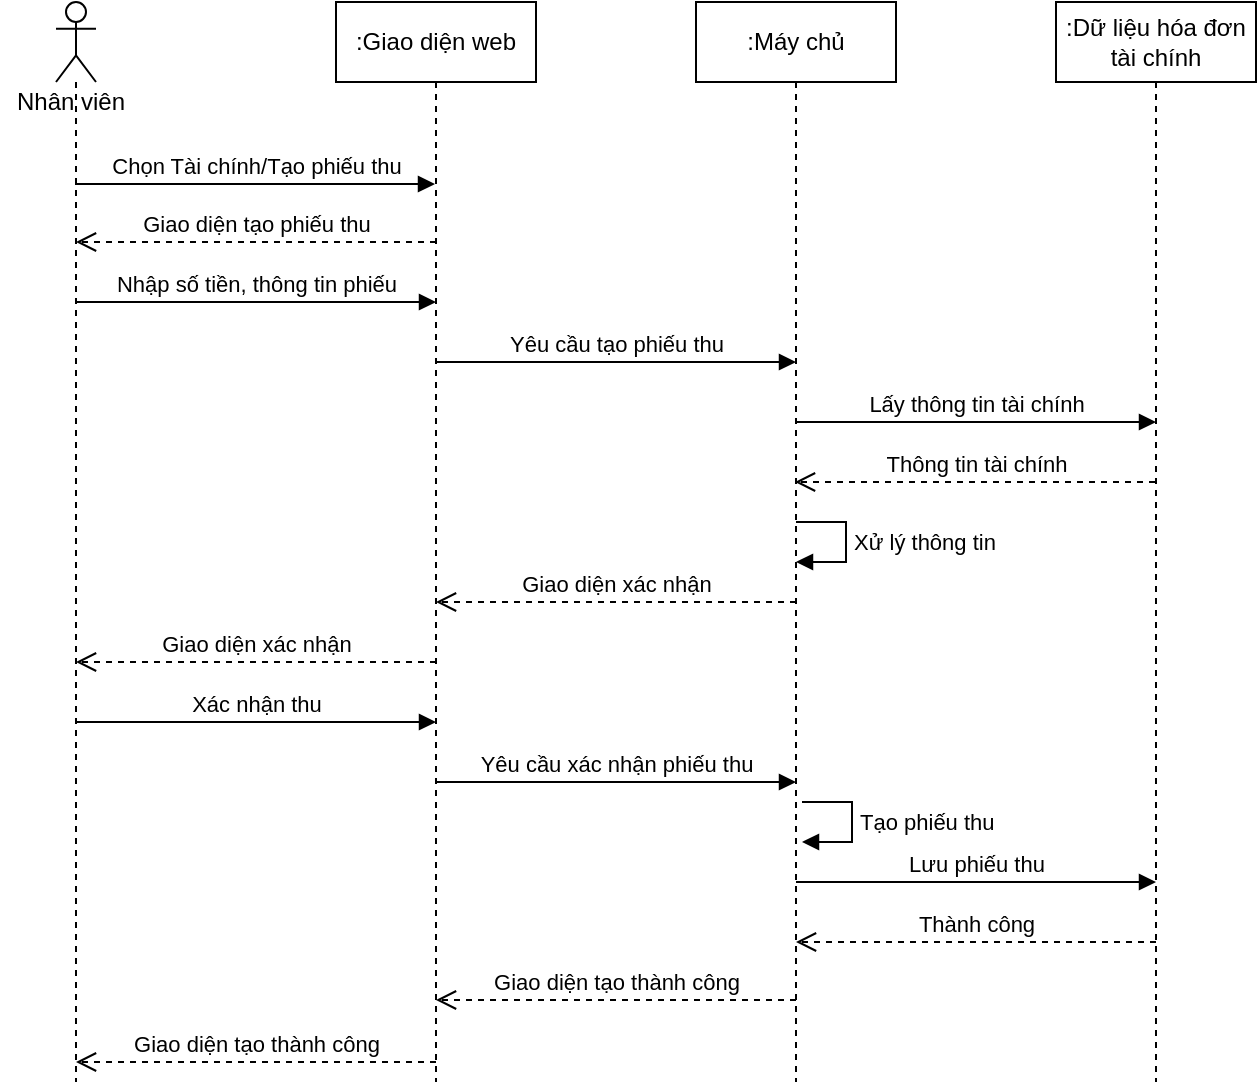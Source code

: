 <mxfile version="16.4.0" type="device"><diagram id="zcswTwv3XpAi1OrYe1jl" name="Page-1"><mxGraphModel dx="868" dy="561" grid="1" gridSize="10" guides="1" tooltips="1" connect="1" arrows="1" fold="1" page="1" pageScale="1" pageWidth="850" pageHeight="1100" math="0" shadow="0"><root><mxCell id="0"/><mxCell id="1" parent="0"/><mxCell id="gusslsPB7TxySu-fAdTt-22" value="" style="shape=umlLifeline;participant=umlActor;perimeter=lifelinePerimeter;whiteSpace=wrap;html=1;container=1;collapsible=0;recursiveResize=0;verticalAlign=top;spacingTop=36;outlineConnect=0;" vertex="1" parent="1"><mxGeometry x="60" y="120" width="20" height="540" as="geometry"/></mxCell><mxCell id="gusslsPB7TxySu-fAdTt-23" value="Nhân viên" style="text;html=1;align=center;verticalAlign=middle;resizable=0;points=[];autosize=1;strokeColor=none;fillColor=none;" vertex="1" parent="1"><mxGeometry x="32" y="160" width="70" height="20" as="geometry"/></mxCell><mxCell id="gusslsPB7TxySu-fAdTt-24" value=":Giao diện web" style="shape=umlLifeline;perimeter=lifelinePerimeter;whiteSpace=wrap;html=1;container=1;collapsible=0;recursiveResize=0;outlineConnect=0;" vertex="1" parent="1"><mxGeometry x="200" y="120" width="100" height="540" as="geometry"/></mxCell><mxCell id="gusslsPB7TxySu-fAdTt-25" value="Yêu cầu tạo phiếu thu" style="html=1;verticalAlign=bottom;endArrow=block;rounded=0;" edge="1" parent="gusslsPB7TxySu-fAdTt-24"><mxGeometry width="80" relative="1" as="geometry"><mxPoint x="50" y="180" as="sourcePoint"/><mxPoint x="230" y="180" as="targetPoint"/><Array as="points"><mxPoint x="180.5" y="180"/></Array></mxGeometry></mxCell><mxCell id="gusslsPB7TxySu-fAdTt-26" value=":Máy chủ" style="shape=umlLifeline;perimeter=lifelinePerimeter;whiteSpace=wrap;html=1;container=1;collapsible=0;recursiveResize=0;outlineConnect=0;" vertex="1" parent="1"><mxGeometry x="380" y="120" width="100" height="540" as="geometry"/></mxCell><mxCell id="gusslsPB7TxySu-fAdTt-27" value="Xử lý thông tin" style="edgeStyle=orthogonalEdgeStyle;html=1;align=left;spacingLeft=2;endArrow=block;rounded=0;entryX=1;entryY=0;" edge="1" parent="gusslsPB7TxySu-fAdTt-26"><mxGeometry relative="1" as="geometry"><mxPoint x="50" y="260" as="sourcePoint"/><Array as="points"><mxPoint x="75" y="260"/></Array><mxPoint x="50" y="280" as="targetPoint"/></mxGeometry></mxCell><mxCell id="gusslsPB7TxySu-fAdTt-28" value="Yêu cầu xác nhận phiếu thu" style="html=1;verticalAlign=bottom;endArrow=block;rounded=0;" edge="1" parent="gusslsPB7TxySu-fAdTt-26"><mxGeometry width="80" relative="1" as="geometry"><mxPoint x="-130" y="390" as="sourcePoint"/><mxPoint x="50" y="390" as="targetPoint"/><Array as="points"><mxPoint x="0.5" y="390"/></Array></mxGeometry></mxCell><mxCell id="gusslsPB7TxySu-fAdTt-29" value=":Dữ liệu hóa đơn tài chính" style="shape=umlLifeline;perimeter=lifelinePerimeter;whiteSpace=wrap;html=1;container=1;collapsible=0;recursiveResize=0;outlineConnect=0;" vertex="1" parent="1"><mxGeometry x="560" y="120" width="100" height="540" as="geometry"/></mxCell><mxCell id="gusslsPB7TxySu-fAdTt-30" value="Lưu phiếu thu" style="html=1;verticalAlign=bottom;endArrow=block;rounded=0;" edge="1" parent="gusslsPB7TxySu-fAdTt-29"><mxGeometry width="80" relative="1" as="geometry"><mxPoint x="-130" y="440" as="sourcePoint"/><mxPoint x="50" y="440" as="targetPoint"/><Array as="points"><mxPoint x="0.5" y="440"/></Array></mxGeometry></mxCell><mxCell id="gusslsPB7TxySu-fAdTt-31" value="Thành công" style="html=1;verticalAlign=bottom;endArrow=open;dashed=1;endSize=8;rounded=0;" edge="1" parent="gusslsPB7TxySu-fAdTt-29"><mxGeometry relative="1" as="geometry"><mxPoint x="50" y="470" as="sourcePoint"/><mxPoint x="-130" y="470" as="targetPoint"/><Array as="points"><mxPoint x="-69.5" y="470"/></Array></mxGeometry></mxCell><mxCell id="gusslsPB7TxySu-fAdTt-32" value="Chọn Tài chính/Tạo phiếu thu" style="html=1;verticalAlign=bottom;endArrow=block;rounded=0;" edge="1" parent="1"><mxGeometry width="80" relative="1" as="geometry"><mxPoint x="69.5" y="211" as="sourcePoint"/><mxPoint x="249.5" y="211" as="targetPoint"/><Array as="points"><mxPoint x="200" y="211"/></Array></mxGeometry></mxCell><mxCell id="gusslsPB7TxySu-fAdTt-33" value="Lấy thông tin tài chính" style="html=1;verticalAlign=bottom;endArrow=block;rounded=0;" edge="1" parent="1"><mxGeometry width="80" relative="1" as="geometry"><mxPoint x="430" y="330" as="sourcePoint"/><mxPoint x="610" y="330" as="targetPoint"/><Array as="points"><mxPoint x="560.5" y="330"/></Array></mxGeometry></mxCell><mxCell id="gusslsPB7TxySu-fAdTt-34" value="Thông tin tài chính" style="html=1;verticalAlign=bottom;endArrow=open;dashed=1;endSize=8;rounded=0;" edge="1" parent="1"><mxGeometry relative="1" as="geometry"><mxPoint x="609.5" y="360" as="sourcePoint"/><mxPoint x="429.5" y="360" as="targetPoint"/><Array as="points"><mxPoint x="490" y="360"/></Array></mxGeometry></mxCell><mxCell id="gusslsPB7TxySu-fAdTt-35" value="Giao diện tạo phiếu thu" style="html=1;verticalAlign=bottom;endArrow=open;dashed=1;endSize=8;rounded=0;" edge="1" parent="1"><mxGeometry relative="1" as="geometry"><mxPoint x="250" y="240" as="sourcePoint"/><mxPoint x="70" y="240" as="targetPoint"/><Array as="points"><mxPoint x="130.5" y="240"/></Array></mxGeometry></mxCell><mxCell id="gusslsPB7TxySu-fAdTt-36" value="Nhập số tiền, thông tin phiếu" style="html=1;verticalAlign=bottom;endArrow=block;rounded=0;" edge="1" parent="1"><mxGeometry width="80" relative="1" as="geometry"><mxPoint x="70" y="270" as="sourcePoint"/><mxPoint x="250" y="270" as="targetPoint"/><Array as="points"><mxPoint x="200.5" y="270"/></Array></mxGeometry></mxCell><mxCell id="gusslsPB7TxySu-fAdTt-37" value="Giao diện xác nhận" style="html=1;verticalAlign=bottom;endArrow=open;dashed=1;endSize=8;rounded=0;" edge="1" parent="1"><mxGeometry relative="1" as="geometry"><mxPoint x="430" y="420" as="sourcePoint"/><mxPoint x="250" y="420" as="targetPoint"/><Array as="points"><mxPoint x="310.5" y="420"/></Array></mxGeometry></mxCell><mxCell id="gusslsPB7TxySu-fAdTt-38" value="Giao diện xác nhận" style="html=1;verticalAlign=bottom;endArrow=open;dashed=1;endSize=8;rounded=0;" edge="1" parent="1"><mxGeometry relative="1" as="geometry"><mxPoint x="250" y="450" as="sourcePoint"/><mxPoint x="70" y="450" as="targetPoint"/><Array as="points"><mxPoint x="130.5" y="450"/></Array></mxGeometry></mxCell><mxCell id="gusslsPB7TxySu-fAdTt-39" value="Xác nhận thu" style="html=1;verticalAlign=bottom;endArrow=block;rounded=0;" edge="1" parent="1"><mxGeometry width="80" relative="1" as="geometry"><mxPoint x="70" y="480" as="sourcePoint"/><mxPoint x="250" y="480" as="targetPoint"/><Array as="points"><mxPoint x="200.5" y="480"/></Array></mxGeometry></mxCell><mxCell id="gusslsPB7TxySu-fAdTt-40" value="Tạo phiếu thu" style="edgeStyle=orthogonalEdgeStyle;html=1;align=left;spacingLeft=2;endArrow=block;rounded=0;entryX=1;entryY=0;" edge="1" parent="1"><mxGeometry relative="1" as="geometry"><mxPoint x="433" y="520" as="sourcePoint"/><Array as="points"><mxPoint x="458" y="520"/></Array><mxPoint x="433" y="540" as="targetPoint"/></mxGeometry></mxCell><mxCell id="gusslsPB7TxySu-fAdTt-41" value="Giao diện tạo thành công" style="html=1;verticalAlign=bottom;endArrow=open;dashed=1;endSize=8;rounded=0;" edge="1" parent="1"><mxGeometry relative="1" as="geometry"><mxPoint x="430" y="619" as="sourcePoint"/><mxPoint x="250" y="619" as="targetPoint"/><Array as="points"><mxPoint x="310.5" y="619"/></Array></mxGeometry></mxCell><mxCell id="gusslsPB7TxySu-fAdTt-42" value="Giao diện tạo thành công" style="html=1;verticalAlign=bottom;endArrow=open;dashed=1;endSize=8;rounded=0;" edge="1" parent="1"><mxGeometry relative="1" as="geometry"><mxPoint x="250" y="650" as="sourcePoint"/><mxPoint x="70" y="650" as="targetPoint"/><Array as="points"><mxPoint x="130.5" y="650"/></Array></mxGeometry></mxCell></root></mxGraphModel></diagram></mxfile>
